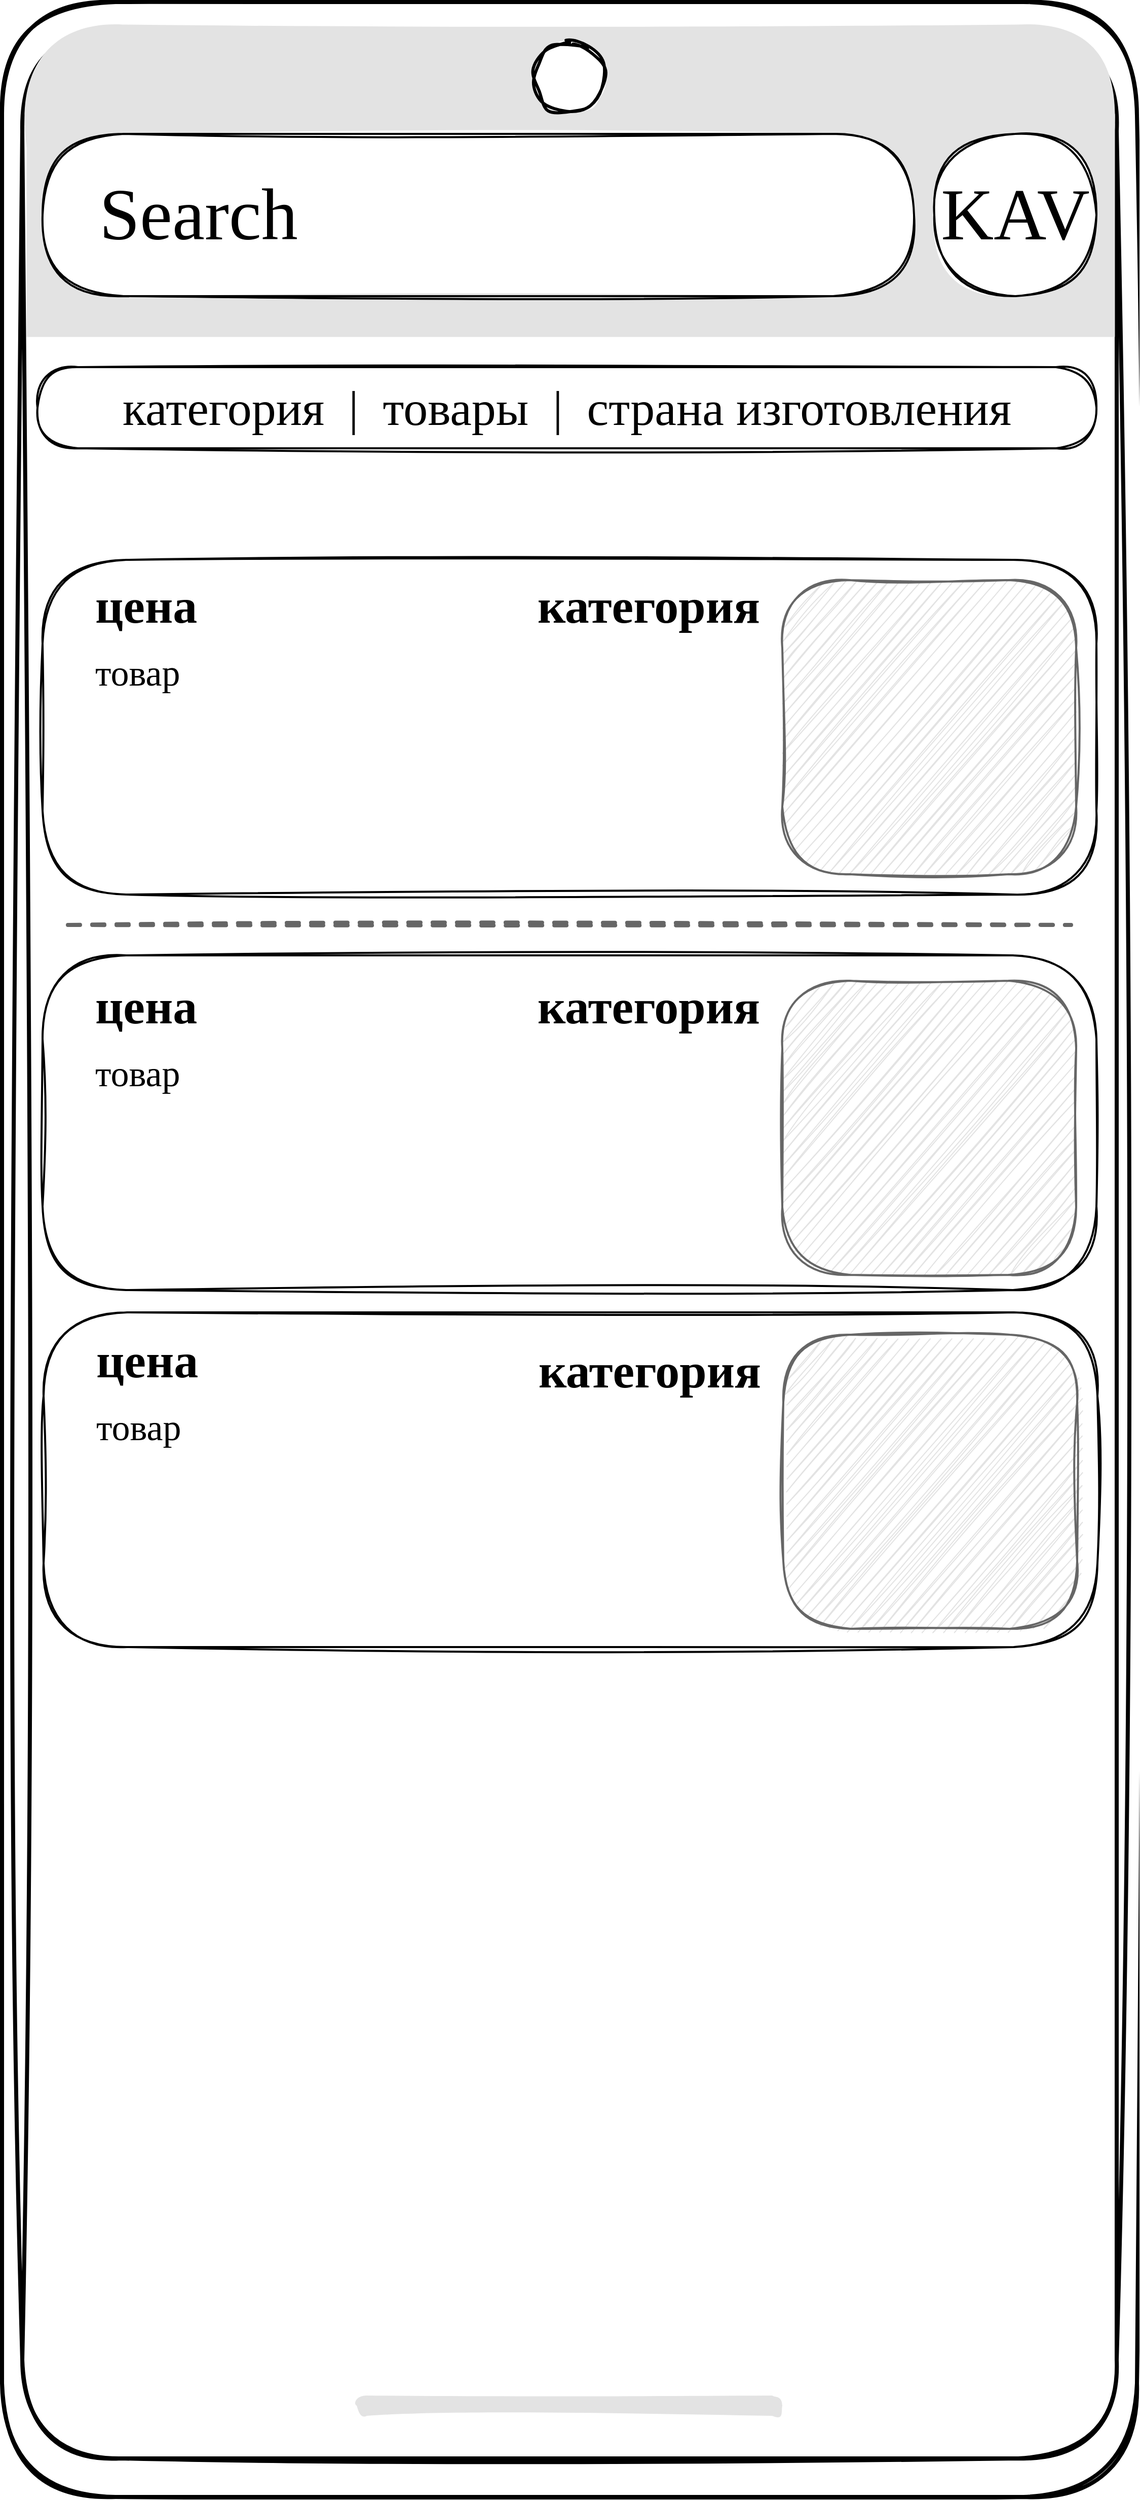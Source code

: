 <mxfile version="28.2.5">
  <diagram name="Страница — 1" id="mo6yOdYswy-SujALEuTY">
    <mxGraphModel dx="856" dy="1213" grid="0" gridSize="10" guides="1" tooltips="1" connect="1" arrows="1" fold="1" page="0" pageScale="1" pageWidth="827" pageHeight="1169" math="0" shadow="0">
      <root>
        <mxCell id="0" />
        <mxCell id="1" parent="0" />
        <mxCell id="Zg71ZdvNMtMU3uHbZJ6E-4" value="" style="rounded=1;whiteSpace=wrap;html=1;arcSize=10;flipH=0;strokeColor=default;fillColor=#FFFFFF;strokeWidth=4;glass=0;shadow=0;fontFamily=Georgia;sketch=1;curveFitting=1;jiggle=2;" parent="1" vertex="1">
          <mxGeometry x="-20" y="-20" width="1120" height="2460" as="geometry" />
        </mxCell>
        <mxCell id="Zg71ZdvNMtMU3uHbZJ6E-1" value="" style="rounded=1;whiteSpace=wrap;html=1;arcSize=9;flipH=0;strokeColor=default;fillColor=#FFFFFF;strokeWidth=4;glass=0;shadow=0;fontFamily=Georgia;sketch=1;curveFitting=1;jiggle=2;" parent="1" vertex="1">
          <mxGeometry y="10" width="1080" height="2392" as="geometry" />
        </mxCell>
        <mxCell id="Zg71ZdvNMtMU3uHbZJ6E-2" value="" style="rounded=1;whiteSpace=wrap;html=1;arcSize=50;flipH=0;strokeColor=none;fillColor=#E3E3E3;strokeWidth=30;glass=0;fontFamily=Georgia;sketch=1;curveFitting=1;jiggle=2;fillStyle=solid;" parent="1" vertex="1">
          <mxGeometry x="330" y="2340" width="420" height="20" as="geometry" />
        </mxCell>
        <mxCell id="Zg71ZdvNMtMU3uHbZJ6E-6" value="" style="rounded=1;whiteSpace=wrap;html=1;arcSize=49;flipH=0;strokeWidth=0;glass=0;shadow=0;fillColor=#E3E3E3;fontColor=#333333;strokeColor=none;fontFamily=Georgia;sketch=1;curveFitting=1;jiggle=2;fillStyle=solid;" parent="1" vertex="1">
          <mxGeometry x="2" y="2" width="1076" height="198" as="geometry" />
        </mxCell>
        <mxCell id="Zg71ZdvNMtMU3uHbZJ6E-7" value="" style="rounded=0;whiteSpace=wrap;html=1;arcSize=9;flipH=0;strokeColor=none;fillColor=#E3E3E3;strokeWidth=0;glass=0;shadow=0;fontColor=#333333;fontFamily=Georgia;fillStyle=solid;" parent="1" vertex="1">
          <mxGeometry x="4" y="90" width="1074" height="220" as="geometry" />
        </mxCell>
        <mxCell id="Zg71ZdvNMtMU3uHbZJ6E-8" value="&lt;div&gt;&lt;br&gt;&lt;/div&gt;&lt;div&gt;&lt;br&gt;&lt;/div&gt;" style="ellipse;whiteSpace=wrap;html=1;aspect=fixed;strokeWidth=3;fontFamily=Georgia;sketch=1;curveFitting=1;jiggle=2;fillStyle=solid;" parent="1" vertex="1">
          <mxGeometry x="505" y="20" width="70" height="70" as="geometry" />
        </mxCell>
        <mxCell id="xBq1Qk2Ko0DVc3LsJZTe-1" value="&lt;div align=&quot;left&quot;&gt;&lt;font style=&quot;font-size: 72px;&quot;&gt;&amp;nbsp; &amp;nbsp;Search&lt;/font&gt;&lt;/div&gt;" style="rounded=1;whiteSpace=wrap;html=1;arcSize=50;flipH=0;strokeWidth=2;glass=0;shadow=0;fillColor=#FFFFFF;strokeColor=default;gradientColor=none;fillStyle=auto;fontFamily=Georgia;align=left;sketch=1;curveFitting=1;jiggle=2;" parent="1" vertex="1">
          <mxGeometry x="20" y="110" width="860" height="160" as="geometry" />
        </mxCell>
        <mxCell id="xBq1Qk2Ko0DVc3LsJZTe-2" value="&lt;span style=&quot;font-size: 72px;&quot;&gt;KAV&lt;/span&gt;" style="rounded=1;whiteSpace=wrap;html=1;arcSize=50;flipH=0;strokeWidth=2;glass=0;shadow=0;fillColor=#FFFFFF;strokeColor=default;gradientColor=none;fillStyle=auto;fontFamily=Georgia;sketch=1;curveFitting=1;jiggle=2;" parent="1" vertex="1">
          <mxGeometry x="900" y="110" width="160" height="160" as="geometry" />
        </mxCell>
        <mxCell id="xBq1Qk2Ko0DVc3LsJZTe-90" value="&lt;font style=&quot;font-size: 48px;&quot;&gt;категория&amp;nbsp; |&amp;nbsp; товары&amp;nbsp; |&amp;nbsp; страна изготовления&lt;/font&gt;" style="rounded=1;whiteSpace=wrap;html=1;arcSize=50;flipH=0;strokeWidth=2;glass=0;shadow=0;fillColor=#FFFFFF;strokeColor=default;gradientColor=none;fillStyle=auto;fontFamily=Georgia;sketch=1;curveFitting=1;jiggle=2;" parent="1" vertex="1">
          <mxGeometry x="15" y="340" width="1045" height="80" as="geometry" />
        </mxCell>
        <mxCell id="xBq1Qk2Ko0DVc3LsJZTe-200" value="" style="rounded=1;whiteSpace=wrap;html=1;arcSize=25;flipH=0;strokeWidth=2;glass=0;shadow=0;fillColor=#FFFFFF;strokeColor=default;gradientColor=none;fillStyle=auto;fontFamily=Georgia;sketch=1;curveFitting=1;jiggle=2;" parent="1" vertex="1">
          <mxGeometry x="20" y="530" width="1040" height="330" as="geometry" />
        </mxCell>
        <mxCell id="xBq1Qk2Ko0DVc3LsJZTe-202" value="" style="rounded=1;whiteSpace=wrap;html=1;arcSize=25;flipH=0;strokeWidth=2;glass=0;shadow=0;fillColor=#FFFFFF;strokeColor=default;gradientColor=none;fillStyle=auto;fontFamily=Georgia;sketch=1;curveFitting=1;jiggle=2;" parent="1" vertex="1">
          <mxGeometry x="20" y="920" width="1040" height="330" as="geometry" />
        </mxCell>
        <mxCell id="xBq1Qk2Ko0DVc3LsJZTe-203" value="" style="endArrow=none;dashed=1;html=1;rounded=0;fontFamily=Georgia;fontSize=12;fontColor=#4E4E4E;strokeWidth=4;strokeColor=#666666;fillColor=#f5f5f5;sketch=1;curveFitting=1;jiggle=2;" parent="1" edge="1">
          <mxGeometry width="50" height="50" relative="1" as="geometry">
            <mxPoint x="45" y="890" as="sourcePoint" />
            <mxPoint x="1035" y="890" as="targetPoint" />
          </mxGeometry>
        </mxCell>
        <mxCell id="xBq1Qk2Ko0DVc3LsJZTe-205" value="" style="rounded=1;whiteSpace=wrap;html=1;arcSize=25;flipH=0;strokeWidth=2;glass=0;shadow=0;fillColor=#FFFFFF;strokeColor=default;gradientColor=none;fillStyle=auto;fontFamily=Georgia;sketch=1;curveFitting=1;jiggle=2;" parent="1" vertex="1">
          <mxGeometry x="21" y="1272" width="1040" height="330" as="geometry" />
        </mxCell>
        <mxCell id="xBq1Qk2Ko0DVc3LsJZTe-210" value="" style="rounded=1;whiteSpace=wrap;html=1;arcSize=23;flipH=0;strokeWidth=2;glass=0;shadow=0;fillColor=#E3E3E3;strokeColor=#666666;fillStyle=dots;fontFamily=Georgia;fontColor=#333333;sketch=1;curveFitting=1;jiggle=2;" parent="1" vertex="1">
          <mxGeometry x="750" y="550" width="290" height="290" as="geometry" />
        </mxCell>
        <mxCell id="xBq1Qk2Ko0DVc3LsJZTe-211" value="&lt;h1 style=&quot;margin-top: 0px;&quot;&gt;&lt;font face=&quot;Georgia&quot; style=&quot;font-size: 48px;&quot;&gt;цена&lt;/font&gt;&lt;/h1&gt;&lt;p&gt;&lt;font face=&quot;Georgia&quot;&gt;&lt;span style=&quot;font-size: 36px;&quot;&gt;товар&lt;/span&gt;&lt;/font&gt;&lt;/p&gt;" style="text;html=1;whiteSpace=wrap;overflow=hidden;rounded=0;fontFamily=Helvetica;fontSize=12;fontColor=default;sketch=1;curveFitting=1;jiggle=2;" parent="1" vertex="1">
          <mxGeometry x="70" y="540" width="660" height="260" as="geometry" />
        </mxCell>
        <mxCell id="xBq1Qk2Ko0DVc3LsJZTe-213" value="&lt;div align=&quot;right&quot;&gt;&lt;font face=&quot;Georgia&quot;&gt;&lt;span style=&quot;font-size: 48px;&quot;&gt;&lt;b&gt;категория&lt;/b&gt;&lt;/span&gt;&lt;/font&gt;&lt;/div&gt;" style="text;html=1;align=right;verticalAlign=middle;whiteSpace=wrap;rounded=0;fontFamily=Helvetica;fontSize=12;fontColor=default;sketch=1;curveFitting=1;jiggle=2;" parent="1" vertex="1">
          <mxGeometry x="510" y="540" width="220" height="70" as="geometry" />
        </mxCell>
        <mxCell id="xBq1Qk2Ko0DVc3LsJZTe-220" value="&lt;div align=&quot;right&quot;&gt;&lt;font face=&quot;Georgia&quot; style=&quot;font-size: 48px;&quot;&gt;&lt;b&gt;категория&lt;/b&gt;&lt;/font&gt;&lt;/div&gt;" style="text;html=1;align=right;verticalAlign=middle;whiteSpace=wrap;rounded=0;fontFamily=Helvetica;fontSize=12;fontColor=default;sketch=1;curveFitting=1;jiggle=2;" parent="1" vertex="1">
          <mxGeometry x="510" y="935" width="220" height="70" as="geometry" />
        </mxCell>
        <mxCell id="xBq1Qk2Ko0DVc3LsJZTe-221" value="&lt;h1 style=&quot;margin-top: 0px;&quot;&gt;&lt;font face=&quot;Georgia&quot;&gt;&lt;span style=&quot;font-size: 48px;&quot;&gt;цена&lt;/span&gt;&lt;/font&gt;&lt;/h1&gt;&lt;p&gt;&lt;font face=&quot;Georgia&quot;&gt;&lt;span style=&quot;font-size: 36px;&quot;&gt;товар&lt;/span&gt;&lt;/font&gt;&lt;/p&gt;" style="text;html=1;whiteSpace=wrap;overflow=hidden;rounded=0;fontFamily=Helvetica;fontSize=12;fontColor=default;sketch=1;curveFitting=1;jiggle=2;" parent="1" vertex="1">
          <mxGeometry x="70" y="935" width="417" height="260" as="geometry" />
        </mxCell>
        <mxCell id="xBq1Qk2Ko0DVc3LsJZTe-222" value="" style="rounded=1;whiteSpace=wrap;html=1;arcSize=23;flipH=0;strokeWidth=2;glass=0;shadow=0;fillColor=#E3E3E3;strokeColor=#666666;fillStyle=dots;fontFamily=Georgia;fontColor=#333333;sketch=1;curveFitting=1;jiggle=2;" parent="1" vertex="1">
          <mxGeometry x="750" y="945" width="290" height="290" as="geometry" />
        </mxCell>
        <mxCell id="xBq1Qk2Ko0DVc3LsJZTe-226" value="&lt;div align=&quot;right&quot;&gt;&lt;font face=&quot;Georgia&quot; style=&quot;font-size: 48px;&quot;&gt;&lt;b&gt;категория&lt;/b&gt;&lt;/font&gt;&lt;/div&gt;" style="text;html=1;align=right;verticalAlign=middle;whiteSpace=wrap;rounded=0;fontFamily=Helvetica;fontSize=12;fontColor=default;sketch=1;curveFitting=1;jiggle=2;" parent="1" vertex="1">
          <mxGeometry x="511" y="1294" width="220" height="70" as="geometry" />
        </mxCell>
        <mxCell id="xBq1Qk2Ko0DVc3LsJZTe-227" value="&lt;h1 style=&quot;margin-top: 0px;&quot;&gt;&lt;font face=&quot;Georgia&quot; style=&quot;font-size: 48px;&quot;&gt;цена&lt;/font&gt;&lt;/h1&gt;&lt;p&gt;&lt;font face=&quot;Georgia&quot;&gt;&lt;span style=&quot;font-size: 36px;&quot;&gt;товар&lt;/span&gt;&lt;/font&gt;&lt;/p&gt;" style="text;html=1;whiteSpace=wrap;overflow=hidden;rounded=0;fontFamily=Helvetica;fontSize=12;fontColor=default;sketch=1;curveFitting=1;jiggle=2;" parent="1" vertex="1">
          <mxGeometry x="71" y="1284" width="411" height="260" as="geometry" />
        </mxCell>
        <mxCell id="xBq1Qk2Ko0DVc3LsJZTe-228" value="" style="rounded=1;whiteSpace=wrap;html=1;arcSize=23;flipH=0;strokeWidth=2;glass=0;shadow=0;fillColor=#E3E3E3;strokeColor=#666666;fillStyle=dots;fontFamily=Georgia;fontColor=#333333;sketch=1;curveFitting=1;jiggle=2;" parent="1" vertex="1">
          <mxGeometry x="751" y="1294" width="290" height="290" as="geometry" />
        </mxCell>
      </root>
    </mxGraphModel>
  </diagram>
</mxfile>

